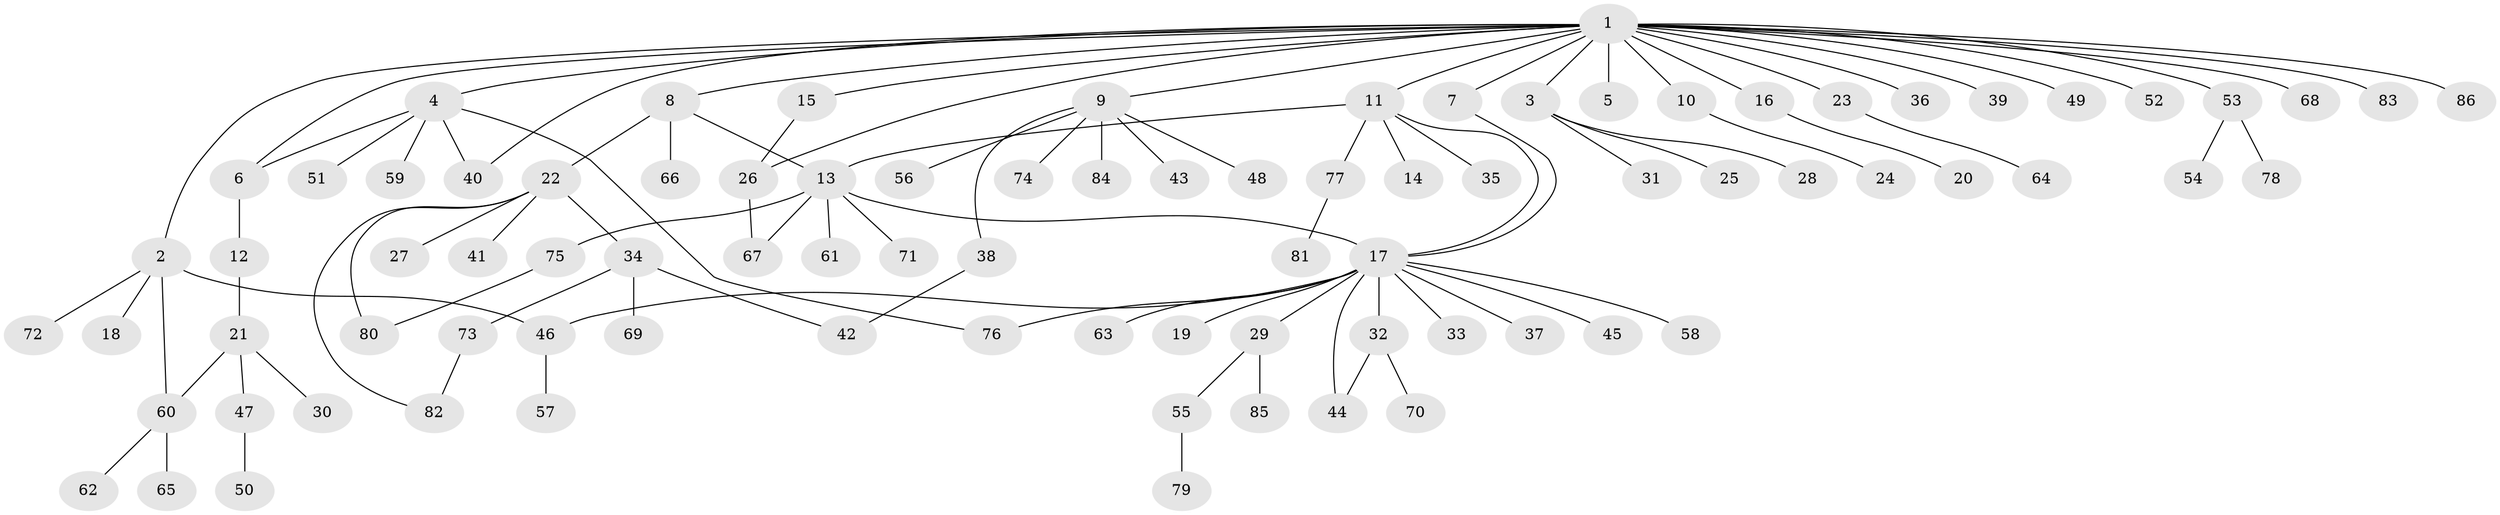 // coarse degree distribution, {21: 0.015625, 4: 0.046875, 3: 0.078125, 6: 0.03125, 1: 0.578125, 2: 0.1875, 5: 0.03125, 7: 0.015625, 12: 0.015625}
// Generated by graph-tools (version 1.1) at 2025/23/03/03/25 07:23:53]
// undirected, 86 vertices, 99 edges
graph export_dot {
graph [start="1"]
  node [color=gray90,style=filled];
  1;
  2;
  3;
  4;
  5;
  6;
  7;
  8;
  9;
  10;
  11;
  12;
  13;
  14;
  15;
  16;
  17;
  18;
  19;
  20;
  21;
  22;
  23;
  24;
  25;
  26;
  27;
  28;
  29;
  30;
  31;
  32;
  33;
  34;
  35;
  36;
  37;
  38;
  39;
  40;
  41;
  42;
  43;
  44;
  45;
  46;
  47;
  48;
  49;
  50;
  51;
  52;
  53;
  54;
  55;
  56;
  57;
  58;
  59;
  60;
  61;
  62;
  63;
  64;
  65;
  66;
  67;
  68;
  69;
  70;
  71;
  72;
  73;
  74;
  75;
  76;
  77;
  78;
  79;
  80;
  81;
  82;
  83;
  84;
  85;
  86;
  1 -- 2;
  1 -- 3;
  1 -- 4;
  1 -- 5;
  1 -- 6;
  1 -- 7;
  1 -- 8;
  1 -- 9;
  1 -- 10;
  1 -- 11;
  1 -- 15;
  1 -- 16;
  1 -- 23;
  1 -- 26;
  1 -- 36;
  1 -- 39;
  1 -- 40;
  1 -- 49;
  1 -- 52;
  1 -- 53;
  1 -- 68;
  1 -- 83;
  1 -- 86;
  2 -- 18;
  2 -- 46;
  2 -- 60;
  2 -- 72;
  3 -- 25;
  3 -- 28;
  3 -- 31;
  4 -- 6;
  4 -- 40;
  4 -- 51;
  4 -- 59;
  4 -- 76;
  6 -- 12;
  7 -- 17;
  8 -- 13;
  8 -- 22;
  8 -- 66;
  9 -- 38;
  9 -- 43;
  9 -- 48;
  9 -- 56;
  9 -- 74;
  9 -- 84;
  10 -- 24;
  11 -- 13;
  11 -- 14;
  11 -- 17;
  11 -- 35;
  11 -- 77;
  12 -- 21;
  13 -- 17;
  13 -- 61;
  13 -- 67;
  13 -- 71;
  13 -- 75;
  15 -- 26;
  16 -- 20;
  17 -- 19;
  17 -- 29;
  17 -- 32;
  17 -- 33;
  17 -- 37;
  17 -- 44;
  17 -- 45;
  17 -- 46;
  17 -- 58;
  17 -- 63;
  17 -- 76;
  21 -- 30;
  21 -- 47;
  21 -- 60;
  22 -- 27;
  22 -- 34;
  22 -- 41;
  22 -- 80;
  22 -- 82;
  23 -- 64;
  26 -- 67;
  29 -- 55;
  29 -- 85;
  32 -- 44;
  32 -- 70;
  34 -- 42;
  34 -- 69;
  34 -- 73;
  38 -- 42;
  46 -- 57;
  47 -- 50;
  53 -- 54;
  53 -- 78;
  55 -- 79;
  60 -- 62;
  60 -- 65;
  73 -- 82;
  75 -- 80;
  77 -- 81;
}
